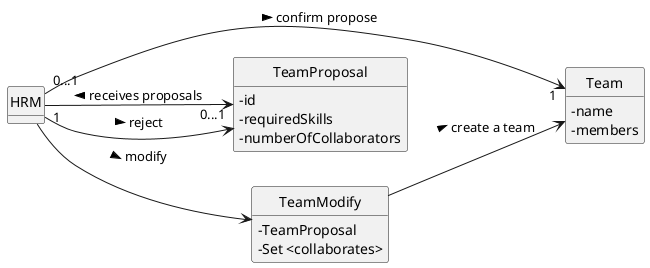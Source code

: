 @startuml
skinparam monochrome true
skinparam packageStyle rectangle
skinparam shadowing false

left to right direction

skinparam classAttributeIconSize 0

hide circle
hide methods


class Team {
  - name
  - members
}

class TeamProposal {
  - id
  - requiredSkills
  - numberOfCollaborators
}

class TeamModify{
  - TeamProposal
  - Set <collaborates>
}


HRM "0...1" --> "1" Team: confirm propose >

HRM "1" --> "0...1" TeamProposal : receives proposals <
HRM --> TeamProposal: reject >
HRM --> TeamModify:  modify >
TeamModify --> Team: create a team >








@enduml
